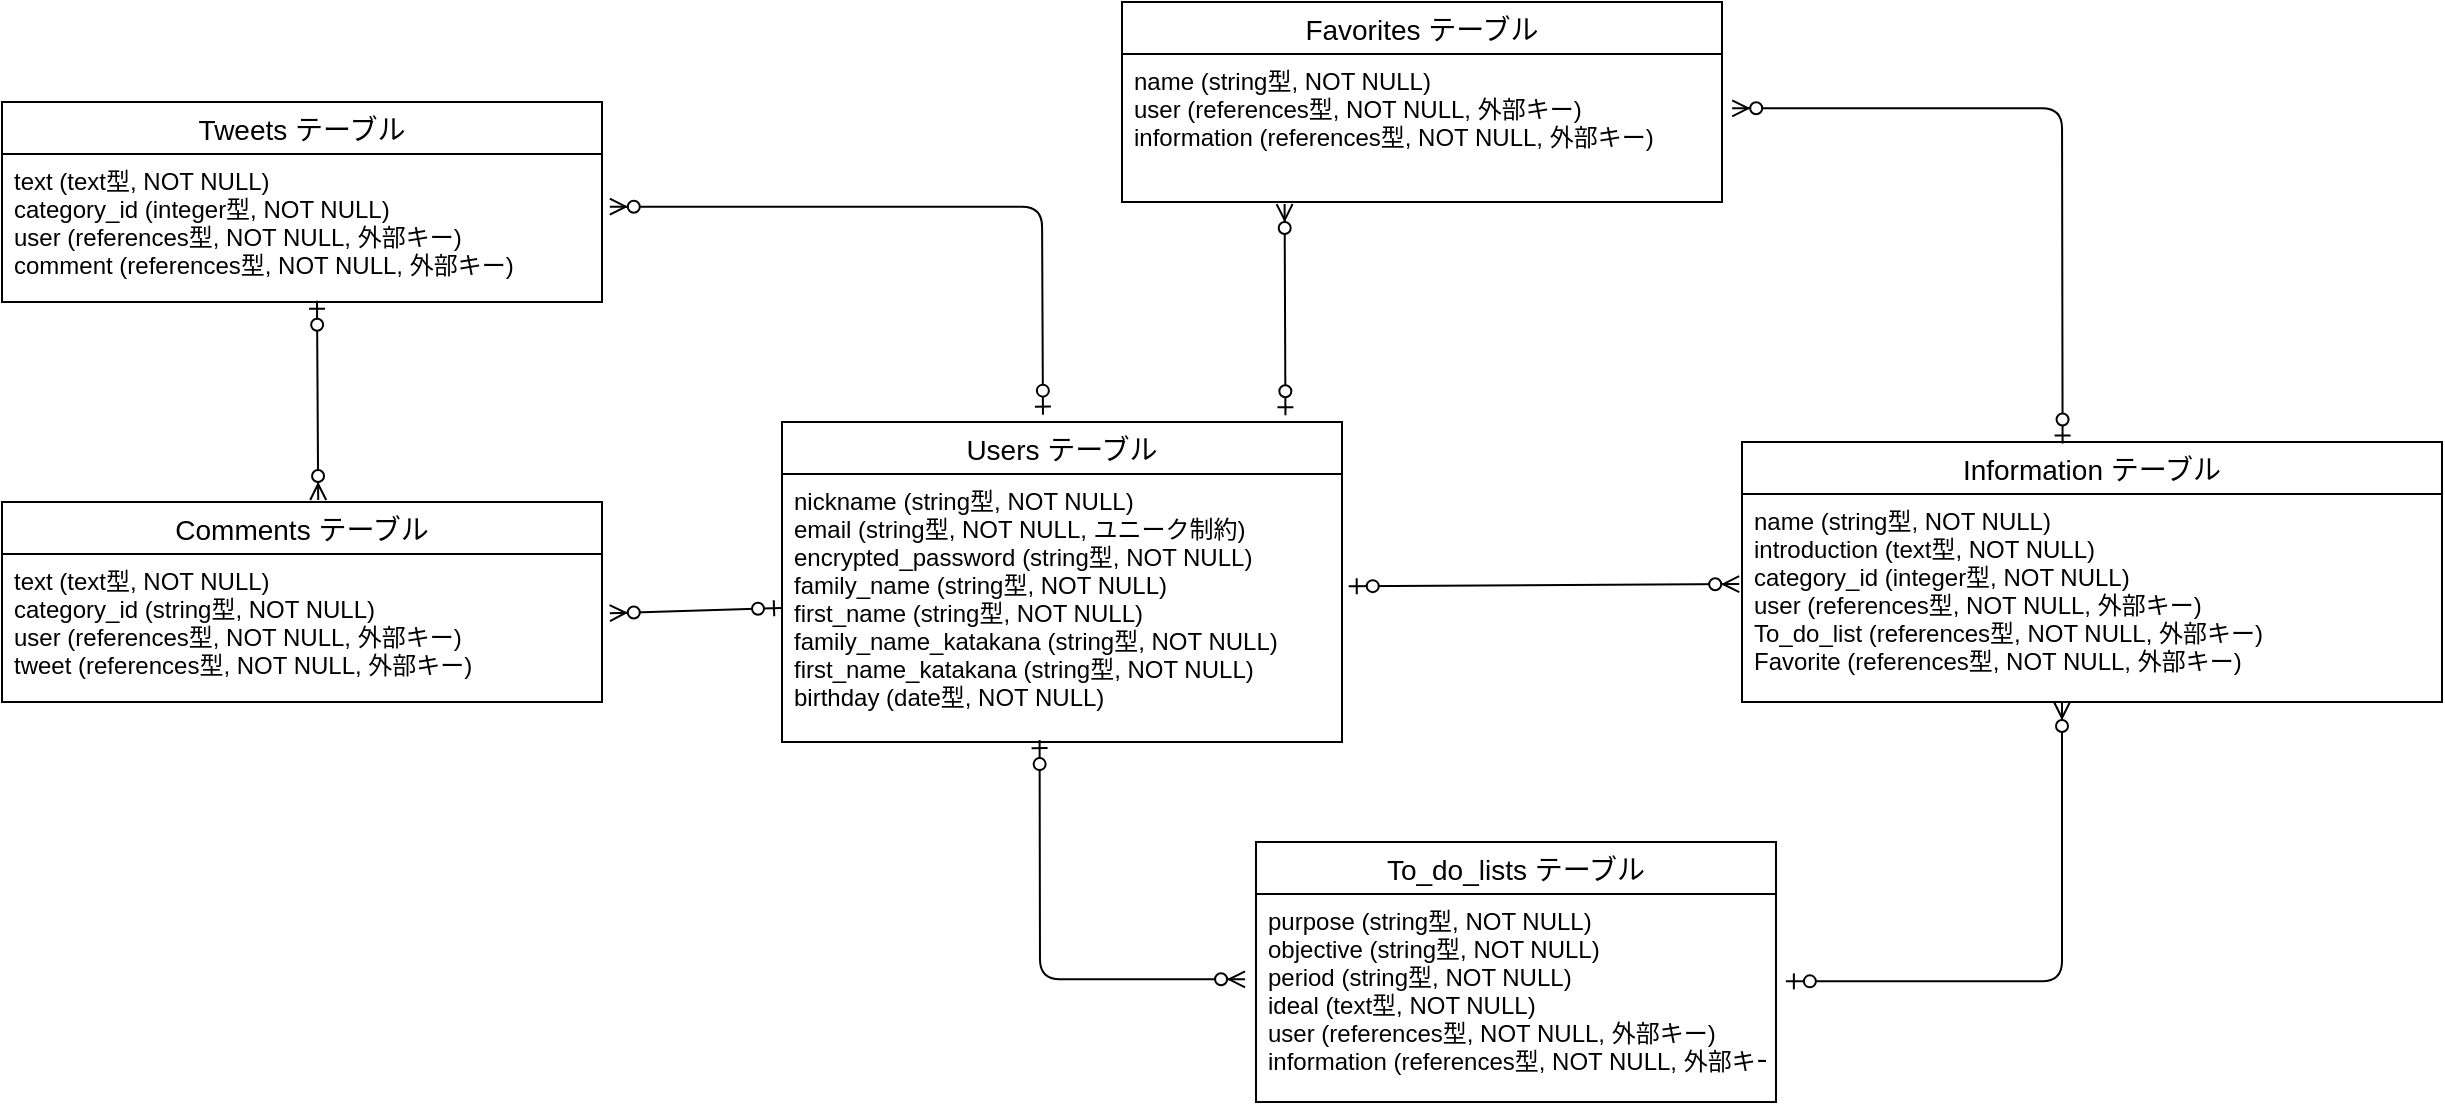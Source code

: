 <mxfile>
    <diagram id="uU7ygdnNdRczL9__nXiQ" name="ページ1">
        <mxGraphModel dx="519" dy="543" grid="1" gridSize="10" guides="1" tooltips="1" connect="1" arrows="1" fold="1" page="1" pageScale="1" pageWidth="827" pageHeight="1169" math="0" shadow="0">
            <root>
                <mxCell id="0"/>
                <mxCell id="1" parent="0"/>
                <mxCell id="31" value="" style="group" vertex="1" connectable="0" parent="1">
                    <mxGeometry x="90" y="280" width="1220" height="550" as="geometry"/>
                </mxCell>
                <mxCell id="15" value="Comments テーブル" style="swimlane;fontStyle=0;childLayout=stackLayout;horizontal=1;startSize=26;horizontalStack=0;resizeParent=1;resizeParentMax=0;resizeLast=0;collapsible=1;marginBottom=0;align=center;fontSize=14;" vertex="1" parent="31">
                    <mxGeometry y="250" width="300" height="100" as="geometry"/>
                </mxCell>
                <mxCell id="16" value="text (text型, NOT NULL)&#10;category_id (string型, NOT NULL)&#10;user (references型, NOT NULL, 外部キー)&#10;tweet (references型, NOT NULL, 外部キー)" style="text;strokeColor=none;fillColor=none;spacingLeft=4;spacingRight=4;overflow=hidden;rotatable=0;points=[[0,0.5],[1,0.5]];portConstraint=eastwest;fontSize=12;" vertex="1" parent="15">
                    <mxGeometry y="26" width="300" height="74" as="geometry"/>
                </mxCell>
                <mxCell id="17" value="Favorites テーブル" style="swimlane;fontStyle=0;childLayout=stackLayout;horizontal=1;startSize=26;horizontalStack=0;resizeParent=1;resizeParentMax=0;resizeLast=0;collapsible=1;marginBottom=0;align=center;fontSize=14;" vertex="1" parent="31">
                    <mxGeometry x="560" width="300" height="100" as="geometry"/>
                </mxCell>
                <mxCell id="18" value="name (string型, NOT NULL)&#10;user (references型, NOT NULL, 外部キー)&#10;information (references型, NOT NULL, 外部キー) " style="text;strokeColor=none;fillColor=none;spacingLeft=4;spacingRight=4;overflow=hidden;rotatable=0;points=[[0,0.5],[1,0.5]];portConstraint=eastwest;fontSize=12;" vertex="1" parent="17">
                    <mxGeometry y="26" width="300" height="74" as="geometry"/>
                </mxCell>
                <mxCell id="3" value="Tweets テーブル" style="swimlane;fontStyle=0;childLayout=stackLayout;horizontal=1;startSize=26;horizontalStack=0;resizeParent=1;resizeParentMax=0;resizeLast=0;collapsible=1;marginBottom=0;align=center;fontSize=14;" parent="31" vertex="1">
                    <mxGeometry y="50" width="300" height="100" as="geometry"/>
                </mxCell>
                <mxCell id="4" value="text (text型, NOT NULL)&#10;category_id (integer型, NOT NULL)&#10;user (references型, NOT NULL, 外部キー)&#10;comment (references型, NOT NULL, 外部キー)" style="text;strokeColor=none;fillColor=none;spacingLeft=4;spacingRight=4;overflow=hidden;rotatable=0;points=[[0,0.5],[1,0.5]];portConstraint=eastwest;fontSize=12;" parent="3" vertex="1">
                    <mxGeometry y="26" width="300" height="74" as="geometry"/>
                </mxCell>
                <mxCell id="6" value="Users テーブル" style="swimlane;fontStyle=0;childLayout=stackLayout;horizontal=1;startSize=26;horizontalStack=0;resizeParent=1;resizeParentMax=0;resizeLast=0;collapsible=1;marginBottom=0;align=center;fontSize=14;" parent="31" vertex="1">
                    <mxGeometry x="390" y="210" width="280" height="160" as="geometry"/>
                </mxCell>
                <mxCell id="7" value="nickname (string型, NOT NULL)&#10;email (string型, NOT NULL, ユニーク制約)&#10;encrypted_password (string型, NOT NULL)&#10;family_name (string型, NOT NULL)&#10;first_name (string型, NOT NULL)&#10;family_name_katakana (string型, NOT NULL)&#10;first_name_katakana (string型, NOT NULL)&#10;birthday (date型, NOT NULL)" style="text;strokeColor=none;fillColor=none;spacingLeft=4;spacingRight=4;overflow=hidden;rotatable=0;points=[[0,0.5],[1,0.5]];portConstraint=eastwest;fontSize=12;" parent="6" vertex="1">
                    <mxGeometry y="26" width="280" height="134" as="geometry"/>
                </mxCell>
                <mxCell id="8" value="Information テーブル" style="swimlane;fontStyle=0;childLayout=stackLayout;horizontal=1;startSize=26;horizontalStack=0;resizeParent=1;resizeParentMax=0;resizeLast=0;collapsible=1;marginBottom=0;align=center;fontSize=14;" parent="31" vertex="1">
                    <mxGeometry x="870" y="220" width="350" height="130" as="geometry">
                        <mxRectangle x="450" y="120" width="120" height="26" as="alternateBounds"/>
                    </mxGeometry>
                </mxCell>
                <mxCell id="9" value="name (string型, NOT NULL)&#10;introduction (text型, NOT NULL)&#10;category_id (integer型, NOT NULL)&#10;user (references型, NOT NULL, 外部キー)&#10;To_do_list (references型, NOT NULL, 外部キー)&#10;Favorite (references型, NOT NULL, 外部キー)" style="text;strokeColor=none;fillColor=none;spacingLeft=4;spacingRight=4;overflow=hidden;rotatable=0;points=[[0,0.5],[1,0.5]];portConstraint=eastwest;fontSize=12;" parent="8" vertex="1">
                    <mxGeometry y="26" width="350" height="104" as="geometry"/>
                </mxCell>
                <mxCell id="10" value="To_do_lists テーブル" style="swimlane;fontStyle=0;childLayout=stackLayout;horizontal=1;startSize=26;horizontalStack=0;resizeParent=1;resizeParentMax=0;resizeLast=0;collapsible=1;marginBottom=0;align=center;fontSize=14;" parent="31" vertex="1">
                    <mxGeometry x="627" y="420" width="260" height="130" as="geometry"/>
                </mxCell>
                <mxCell id="21" value="purpose (string型, NOT NULL)&#10;objective (string型, NOT NULL)&#10;period (string型, NOT NULL)&#10;ideal (text型, NOT NULL)&#10;user (references型, NOT NULL, 外部キー)&#10;information (references型, NOT NULL, 外部キー)" style="text;strokeColor=none;fillColor=none;spacingLeft=4;spacingRight=4;overflow=hidden;rotatable=0;points=[[0,0.5],[1,0.5]];portConstraint=eastwest;fontSize=12;" vertex="1" parent="10">
                    <mxGeometry y="26" width="260" height="104" as="geometry"/>
                </mxCell>
                <mxCell id="12" value="" style="fontSize=12;html=1;endArrow=ERzeroToMany;startArrow=ERzeroToOne;entryX=-0.004;entryY=0.433;entryDx=0;entryDy=0;exitX=1.012;exitY=0.419;exitDx=0;exitDy=0;exitPerimeter=0;entryPerimeter=0;" parent="31" target="9" edge="1" source="7">
                    <mxGeometry width="100" height="100" relative="1" as="geometry">
                        <mxPoint x="690" y="139.956" as="sourcePoint"/>
                        <mxPoint x="860" y="141.988" as="targetPoint"/>
                    </mxGeometry>
                </mxCell>
                <mxCell id="22" value="" style="edgeStyle=elbowEdgeStyle;fontSize=12;html=1;endArrow=ERzeroToMany;startArrow=ERzeroToOne;entryX=-0.021;entryY=0.41;entryDx=0;entryDy=0;entryPerimeter=0;exitX=0.46;exitY=0.993;exitDx=0;exitDy=0;exitPerimeter=0;" edge="1" parent="31" source="7" target="21">
                    <mxGeometry width="100" height="100" relative="1" as="geometry">
                        <mxPoint x="500" y="410" as="sourcePoint"/>
                        <mxPoint x="623.36" y="564.136" as="targetPoint"/>
                        <Array as="points">
                            <mxPoint x="519" y="430"/>
                            <mxPoint x="519" y="440"/>
                            <mxPoint x="520" y="440"/>
                            <mxPoint x="490" y="500"/>
                        </Array>
                    </mxGeometry>
                </mxCell>
                <mxCell id="23" value="" style="edgeStyle=elbowEdgeStyle;fontSize=12;html=1;endArrow=ERzeroToMany;startArrow=ERzeroToOne;exitX=1.019;exitY=0.42;exitDx=0;exitDy=0;exitPerimeter=0;entryX=0.457;entryY=1;entryDx=0;entryDy=0;entryPerimeter=0;" edge="1" parent="31" source="21" target="9">
                    <mxGeometry width="100" height="100" relative="1" as="geometry">
                        <mxPoint x="1030" y="380" as="sourcePoint"/>
                        <mxPoint x="1020" y="370" as="targetPoint"/>
                        <Array as="points">
                            <mxPoint x="1030" y="430"/>
                            <mxPoint x="1030" y="420"/>
                            <mxPoint x="1020" y="360"/>
                            <mxPoint x="1020" y="420"/>
                            <mxPoint x="1079" y="430"/>
                            <mxPoint x="930" y="500"/>
                            <mxPoint x="1020" y="510"/>
                        </Array>
                    </mxGeometry>
                </mxCell>
                <mxCell id="24" value="" style="fontSize=12;html=1;endArrow=ERzeroToMany;startArrow=ERzeroToOne;exitX=0;exitY=0.5;exitDx=0;exitDy=0;entryX=1.013;entryY=0.4;entryDx=0;entryDy=0;entryPerimeter=0;" edge="1" parent="31" source="7" target="16">
                    <mxGeometry width="100" height="100" relative="1" as="geometry">
                        <mxPoint x="220" y="120" as="sourcePoint"/>
                        <mxPoint x="300" y="440" as="targetPoint"/>
                    </mxGeometry>
                </mxCell>
                <mxCell id="25" value="" style="fontSize=12;html=1;endArrow=ERzeroToMany;startArrow=ERzeroToOne;exitX=0.525;exitY=0.992;exitDx=0;exitDy=0;exitPerimeter=0;entryX=0.527;entryY=-0.01;entryDx=0;entryDy=0;entryPerimeter=0;" edge="1" parent="31" source="4" target="15">
                    <mxGeometry width="100" height="100" relative="1" as="geometry">
                        <mxPoint x="210" y="131.4" as="sourcePoint"/>
                        <mxPoint x="117" y="220" as="targetPoint"/>
                    </mxGeometry>
                </mxCell>
                <mxCell id="26" value="" style="edgeStyle=elbowEdgeStyle;fontSize=12;html=1;endArrow=ERzeroToMany;startArrow=ERzeroToOne;entryX=1.013;entryY=0.356;entryDx=0;entryDy=0;entryPerimeter=0;exitX=0.466;exitY=-0.023;exitDx=0;exitDy=0;exitPerimeter=0;" edge="1" parent="31" source="6" target="4">
                    <mxGeometry width="100" height="100" relative="1" as="geometry">
                        <mxPoint x="520" y="188" as="sourcePoint"/>
                        <mxPoint x="553.68" y="150.786" as="targetPoint"/>
                        <Array as="points">
                            <mxPoint x="520" y="210"/>
                            <mxPoint x="520" y="210"/>
                            <mxPoint x="520" y="90"/>
                            <mxPoint x="571" y="100"/>
                        </Array>
                    </mxGeometry>
                </mxCell>
                <mxCell id="27" value="" style="edgeStyle=elbowEdgeStyle;fontSize=12;html=1;endArrow=ERzeroToMany;startArrow=ERzeroToOne;entryX=1.017;entryY=0.367;entryDx=0;entryDy=0;entryPerimeter=0;exitX=0.458;exitY=0.006;exitDx=0;exitDy=0;exitPerimeter=0;" edge="1" parent="31" source="8" target="18">
                    <mxGeometry width="100" height="100" relative="1" as="geometry">
                        <mxPoint x="1030" y="198" as="sourcePoint"/>
                        <mxPoint x="900.12" y="137.12" as="targetPoint"/>
                        <Array as="points">
                            <mxPoint x="1030" y="110"/>
                            <mxPoint x="1020" y="180"/>
                            <mxPoint x="1020" y="130"/>
                            <mxPoint x="1040" y="120"/>
                            <mxPoint x="1030" y="200"/>
                            <mxPoint x="1030" y="200"/>
                            <mxPoint x="1030" y="190"/>
                            <mxPoint x="1020" y="140"/>
                            <mxPoint x="1080" y="90"/>
                            <mxPoint x="1020" y="170"/>
                            <mxPoint x="1020" y="90"/>
                            <mxPoint x="1050" y="70"/>
                            <mxPoint x="1020" y="170"/>
                            <mxPoint x="1010" y="160"/>
                            <mxPoint x="1010" y="80"/>
                        </Array>
                    </mxGeometry>
                </mxCell>
                <mxCell id="28" value="" style="fontSize=12;html=1;endArrow=ERzeroToMany;startArrow=ERzeroToOne;entryX=0.271;entryY=1.014;entryDx=0;entryDy=0;entryPerimeter=0;exitX=0.899;exitY=-0.021;exitDx=0;exitDy=0;exitPerimeter=0;" edge="1" parent="31" source="6" target="18">
                    <mxGeometry width="100" height="100" relative="1" as="geometry">
                        <mxPoint x="570" y="160" as="sourcePoint"/>
                        <mxPoint x="771.5" y="165.992" as="targetPoint"/>
                    </mxGeometry>
                </mxCell>
            </root>
        </mxGraphModel>
    </diagram>
</mxfile>